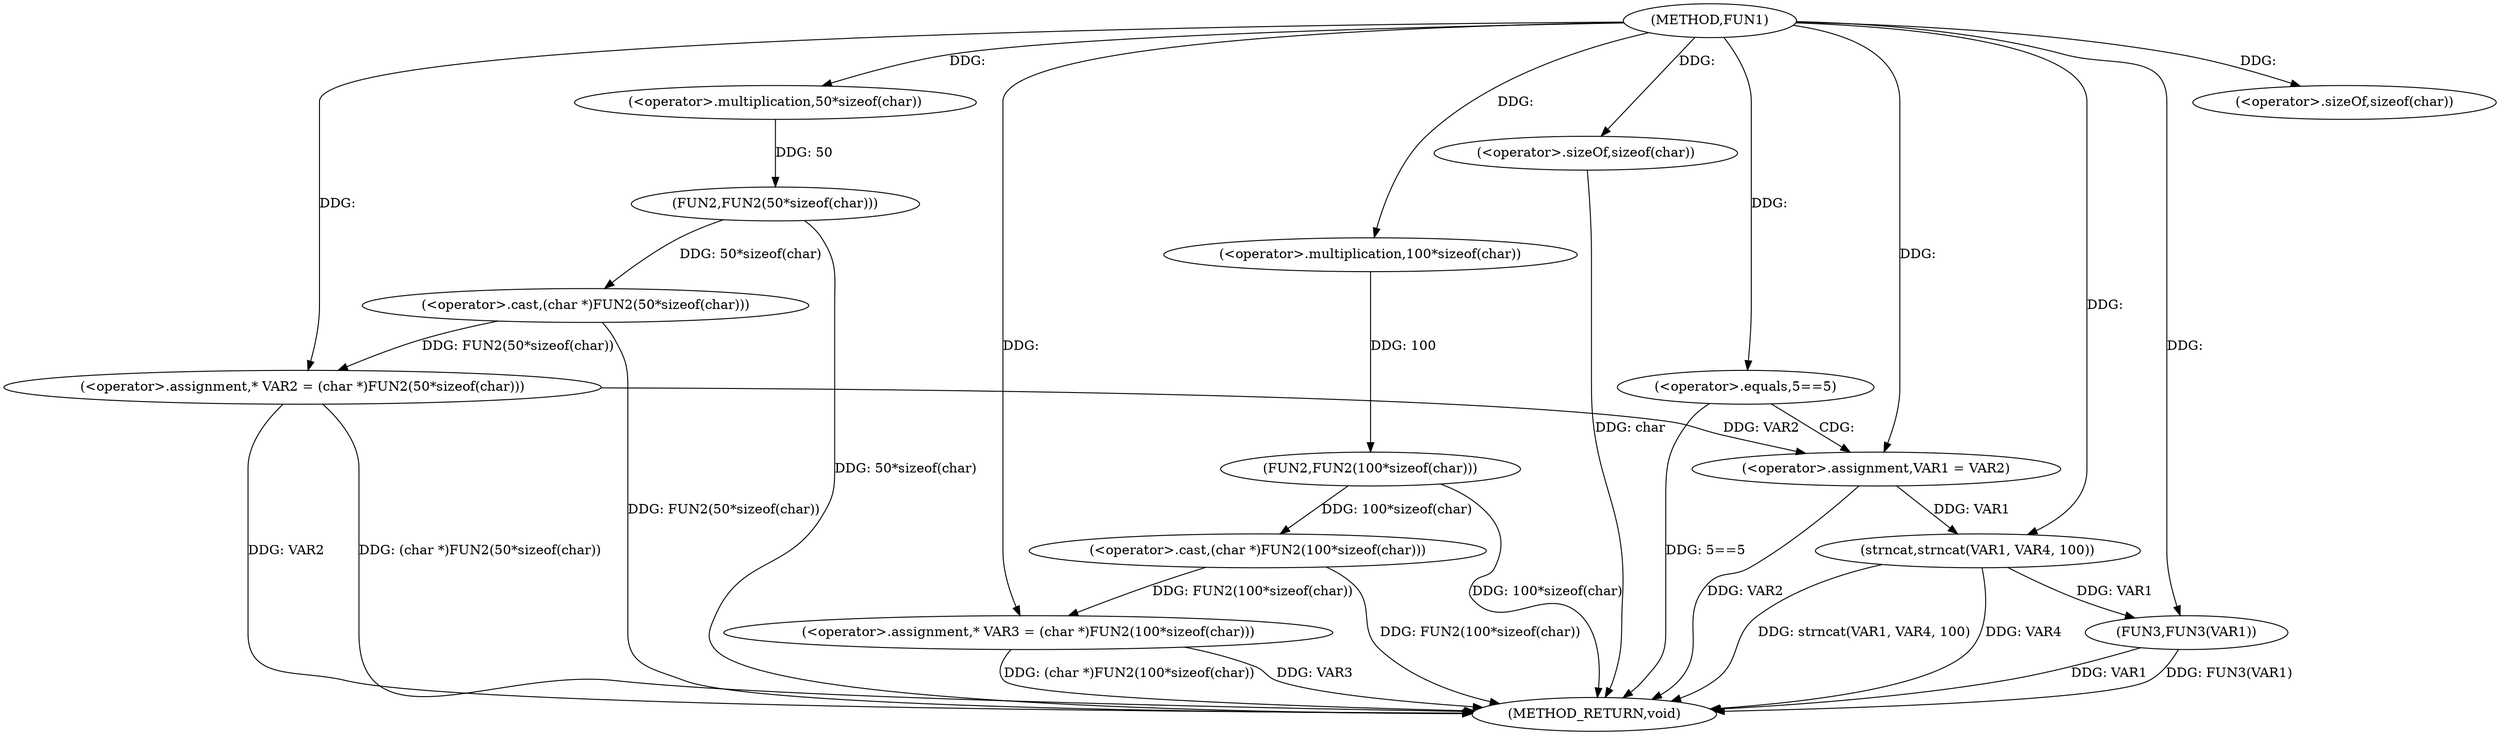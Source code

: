 digraph FUN1 {  
"1000100" [label = "(METHOD,FUN1)" ]
"1000139" [label = "(METHOD_RETURN,void)" ]
"1000104" [label = "(<operator>.assignment,* VAR2 = (char *)FUN2(50*sizeof(char)))" ]
"1000106" [label = "(<operator>.cast,(char *)FUN2(50*sizeof(char)))" ]
"1000108" [label = "(FUN2,FUN2(50*sizeof(char)))" ]
"1000109" [label = "(<operator>.multiplication,50*sizeof(char))" ]
"1000111" [label = "(<operator>.sizeOf,sizeof(char))" ]
"1000114" [label = "(<operator>.assignment,* VAR3 = (char *)FUN2(100*sizeof(char)))" ]
"1000116" [label = "(<operator>.cast,(char *)FUN2(100*sizeof(char)))" ]
"1000118" [label = "(FUN2,FUN2(100*sizeof(char)))" ]
"1000119" [label = "(<operator>.multiplication,100*sizeof(char))" ]
"1000121" [label = "(<operator>.sizeOf,sizeof(char))" ]
"1000124" [label = "(<operator>.equals,5==5)" ]
"1000128" [label = "(<operator>.assignment,VAR1 = VAR2)" ]
"1000133" [label = "(strncat,strncat(VAR1, VAR4, 100))" ]
"1000137" [label = "(FUN3,FUN3(VAR1))" ]
  "1000128" -> "1000139"  [ label = "DDG: VAR2"] 
  "1000106" -> "1000139"  [ label = "DDG: FUN2(50*sizeof(char))"] 
  "1000104" -> "1000139"  [ label = "DDG: VAR2"] 
  "1000116" -> "1000139"  [ label = "DDG: FUN2(100*sizeof(char))"] 
  "1000133" -> "1000139"  [ label = "DDG: strncat(VAR1, VAR4, 100)"] 
  "1000133" -> "1000139"  [ label = "DDG: VAR4"] 
  "1000121" -> "1000139"  [ label = "DDG: char"] 
  "1000118" -> "1000139"  [ label = "DDG: 100*sizeof(char)"] 
  "1000114" -> "1000139"  [ label = "DDG: (char *)FUN2(100*sizeof(char))"] 
  "1000124" -> "1000139"  [ label = "DDG: 5==5"] 
  "1000114" -> "1000139"  [ label = "DDG: VAR3"] 
  "1000137" -> "1000139"  [ label = "DDG: VAR1"] 
  "1000137" -> "1000139"  [ label = "DDG: FUN3(VAR1)"] 
  "1000104" -> "1000139"  [ label = "DDG: (char *)FUN2(50*sizeof(char))"] 
  "1000108" -> "1000139"  [ label = "DDG: 50*sizeof(char)"] 
  "1000106" -> "1000104"  [ label = "DDG: FUN2(50*sizeof(char))"] 
  "1000100" -> "1000104"  [ label = "DDG: "] 
  "1000108" -> "1000106"  [ label = "DDG: 50*sizeof(char)"] 
  "1000109" -> "1000108"  [ label = "DDG: 50"] 
  "1000100" -> "1000109"  [ label = "DDG: "] 
  "1000100" -> "1000111"  [ label = "DDG: "] 
  "1000116" -> "1000114"  [ label = "DDG: FUN2(100*sizeof(char))"] 
  "1000100" -> "1000114"  [ label = "DDG: "] 
  "1000118" -> "1000116"  [ label = "DDG: 100*sizeof(char)"] 
  "1000119" -> "1000118"  [ label = "DDG: 100"] 
  "1000100" -> "1000119"  [ label = "DDG: "] 
  "1000100" -> "1000121"  [ label = "DDG: "] 
  "1000100" -> "1000124"  [ label = "DDG: "] 
  "1000104" -> "1000128"  [ label = "DDG: VAR2"] 
  "1000100" -> "1000128"  [ label = "DDG: "] 
  "1000128" -> "1000133"  [ label = "DDG: VAR1"] 
  "1000100" -> "1000133"  [ label = "DDG: "] 
  "1000133" -> "1000137"  [ label = "DDG: VAR1"] 
  "1000100" -> "1000137"  [ label = "DDG: "] 
  "1000124" -> "1000128"  [ label = "CDG: "] 
}
